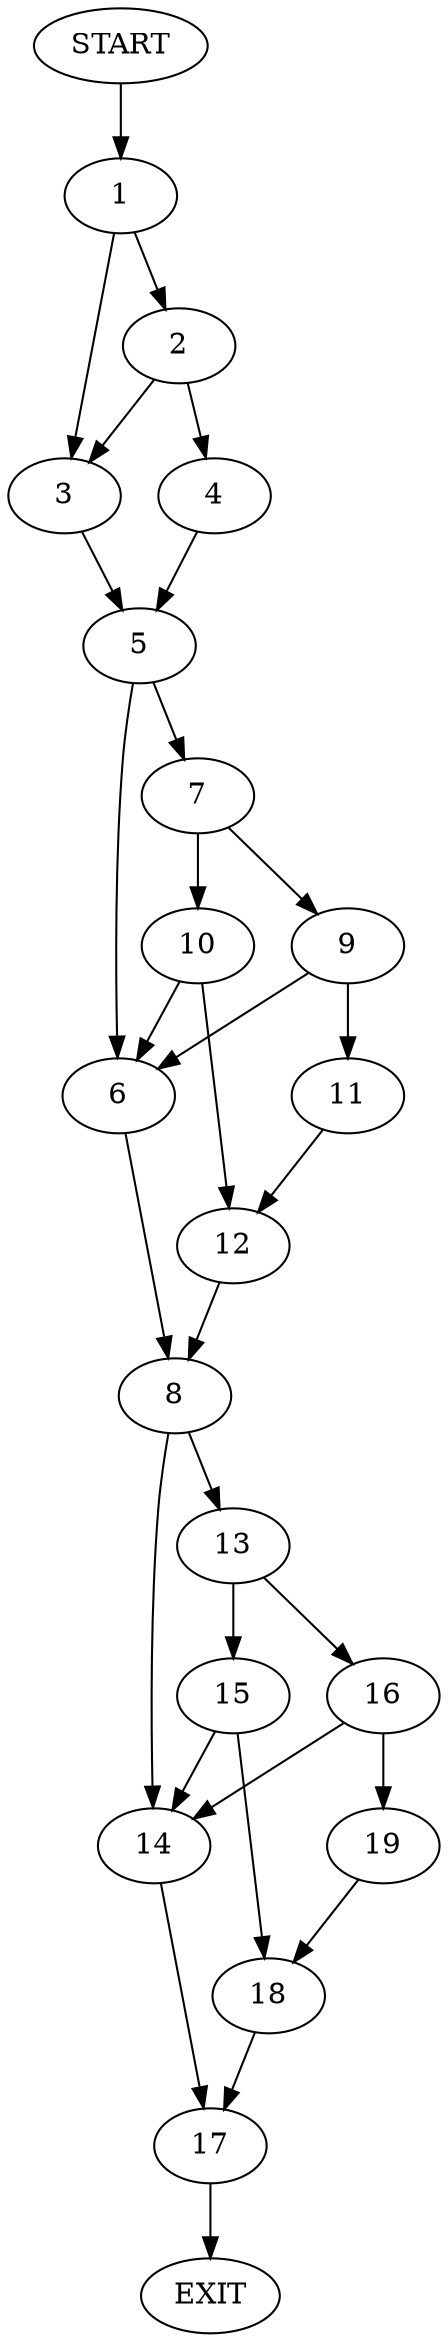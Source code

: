 digraph {
0 [label="START"]
20 [label="EXIT"]
0 -> 1
1 -> 2
1 -> 3
2 -> 4
2 -> 3
3 -> 5
4 -> 5
5 -> 6
5 -> 7
6 -> 8
7 -> 9
7 -> 10
9 -> 11
9 -> 6
10 -> 12
10 -> 6
11 -> 12
12 -> 8
8 -> 13
8 -> 14
13 -> 15
13 -> 16
14 -> 17
15 -> 18
15 -> 14
16 -> 19
16 -> 14
19 -> 18
18 -> 17
17 -> 20
}
